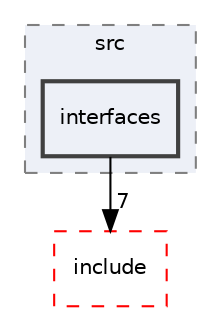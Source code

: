 digraph "/__w/pairinteraction/pairinteraction/src/cpp/src/interfaces"
{
 // INTERACTIVE_SVG=YES
 // LATEX_PDF_SIZE
  bgcolor="transparent";
  edge [fontname="Helvetica",fontsize="10",labelfontname="Helvetica",labelfontsize="10"];
  node [fontname="Helvetica",fontsize="10",shape=record];
  compound=true
  subgraph clusterdir_d7cdddb7a4322ae7e54b11927b5877ad {
    graph [ bgcolor="#edf0f7", pencolor="grey50", style="filled,dashed,", label="src", fontname="Helvetica", fontsize="10", URL="dir_d7cdddb7a4322ae7e54b11927b5877ad.html"]
  dir_efd14538e0c2764159ca129c7ab2b56f [shape=box, label="interfaces", style="filled,bold,", fillcolor="#edf0f7", color="grey25", URL="dir_efd14538e0c2764159ca129c7ab2b56f.html"];
  }
  dir_e6fb451ec9c24a28c75d00abc51f4b3c [shape=box, label="include", style="dashed,", fillcolor="#edf0f7", color="red", URL="dir_e6fb451ec9c24a28c75d00abc51f4b3c.html"];
  dir_efd14538e0c2764159ca129c7ab2b56f->dir_e6fb451ec9c24a28c75d00abc51f4b3c [headlabel="7", labeldistance=1.5 headhref="dir_000017_000014.html"];
}
